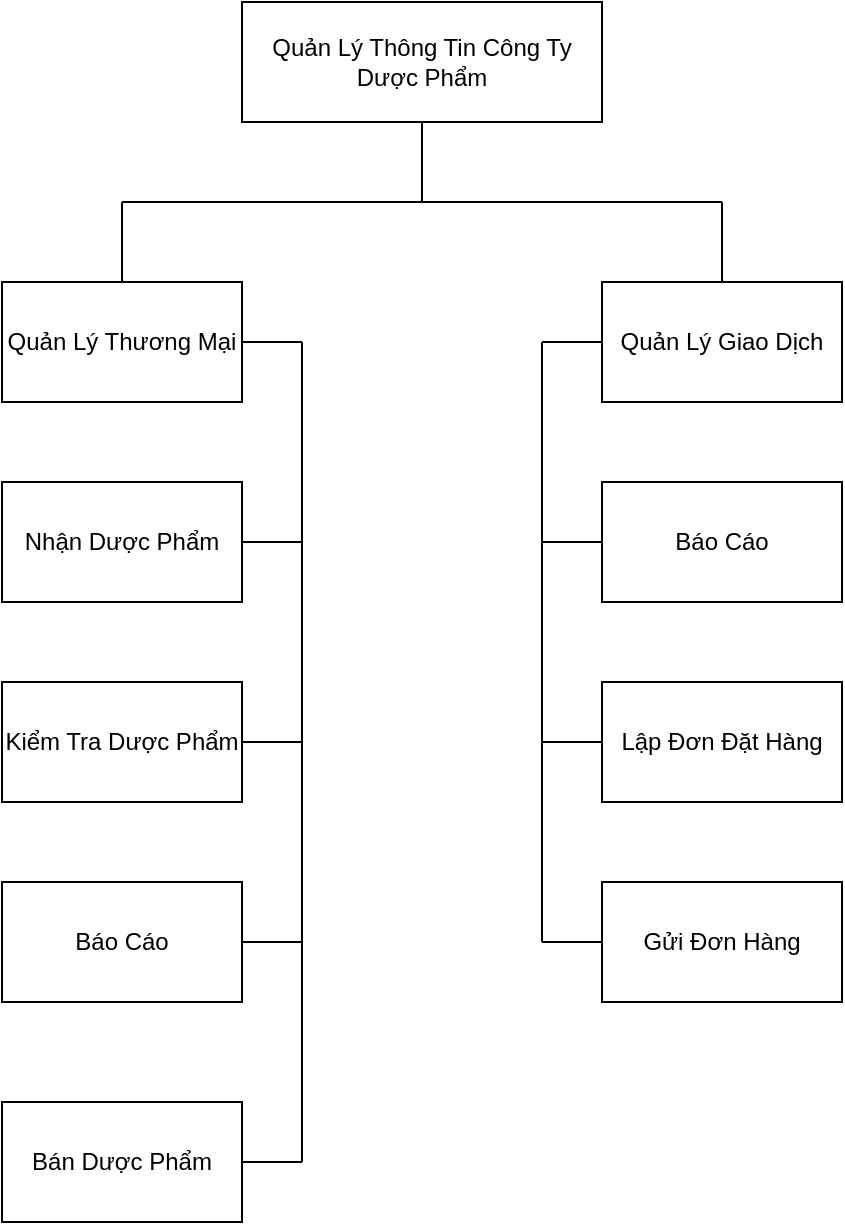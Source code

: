 <mxfile version="13.10.1" type="github" pages="3">
  <diagram id="l8hTbQi5y1dLMXdByetX" name="Page-1">
    <mxGraphModel dx="824" dy="476" grid="1" gridSize="10" guides="1" tooltips="1" connect="1" arrows="1" fold="1" page="1" pageScale="1" pageWidth="850" pageHeight="1100" math="0" shadow="0">
      <root>
        <mxCell id="0" />
        <mxCell id="1" parent="0" />
        <mxCell id="9IzNq-lWmVJATQ63K78T-1" value="Quản Lý Thông Tin Công Ty Dược Phẩm" style="rounded=0;whiteSpace=wrap;html=1;" parent="1" vertex="1">
          <mxGeometry x="350" y="80" width="180" height="60" as="geometry" />
        </mxCell>
        <mxCell id="07fyE7TNvtm8MFrX9mQB-1" value="Quản Lý Thương Mại" style="rounded=0;whiteSpace=wrap;html=1;" parent="1" vertex="1">
          <mxGeometry x="230" y="220" width="120" height="60" as="geometry" />
        </mxCell>
        <mxCell id="07fyE7TNvtm8MFrX9mQB-2" value="Quản Lý Giao Dịch" style="rounded=0;whiteSpace=wrap;html=1;" parent="1" vertex="1">
          <mxGeometry x="530" y="220" width="120" height="60" as="geometry" />
        </mxCell>
        <mxCell id="07fyE7TNvtm8MFrX9mQB-6" value="" style="endArrow=none;html=1;entryX=0.5;entryY=1;entryDx=0;entryDy=0;" parent="1" target="9IzNq-lWmVJATQ63K78T-1" edge="1">
          <mxGeometry width="50" height="50" relative="1" as="geometry">
            <mxPoint x="440" y="180" as="sourcePoint" />
            <mxPoint x="450" y="220" as="targetPoint" />
          </mxGeometry>
        </mxCell>
        <mxCell id="07fyE7TNvtm8MFrX9mQB-7" value="" style="endArrow=none;html=1;exitX=0.5;exitY=0;exitDx=0;exitDy=0;" parent="1" source="07fyE7TNvtm8MFrX9mQB-1" edge="1">
          <mxGeometry width="50" height="50" relative="1" as="geometry">
            <mxPoint x="400" y="270" as="sourcePoint" />
            <mxPoint x="290" y="180" as="targetPoint" />
          </mxGeometry>
        </mxCell>
        <mxCell id="07fyE7TNvtm8MFrX9mQB-8" value="" style="endArrow=none;html=1;entryX=0.5;entryY=0;entryDx=0;entryDy=0;" parent="1" target="07fyE7TNvtm8MFrX9mQB-2" edge="1">
          <mxGeometry width="50" height="50" relative="1" as="geometry">
            <mxPoint x="590" y="180" as="sourcePoint" />
            <mxPoint x="450" y="220" as="targetPoint" />
          </mxGeometry>
        </mxCell>
        <mxCell id="07fyE7TNvtm8MFrX9mQB-9" value="" style="endArrow=none;html=1;" parent="1" edge="1">
          <mxGeometry width="50" height="50" relative="1" as="geometry">
            <mxPoint x="290" y="180" as="sourcePoint" />
            <mxPoint x="590" y="180" as="targetPoint" />
          </mxGeometry>
        </mxCell>
        <mxCell id="07fyE7TNvtm8MFrX9mQB-10" value="Báo Cáo" style="rounded=0;whiteSpace=wrap;html=1;" parent="1" vertex="1">
          <mxGeometry x="530" y="320" width="120" height="60" as="geometry" />
        </mxCell>
        <mxCell id="07fyE7TNvtm8MFrX9mQB-11" value="Lập Đơn Đặt Hàng" style="rounded=0;whiteSpace=wrap;html=1;" parent="1" vertex="1">
          <mxGeometry x="530" y="420" width="120" height="60" as="geometry" />
        </mxCell>
        <mxCell id="07fyE7TNvtm8MFrX9mQB-12" value="Gửi Đơn Hàng" style="rounded=0;whiteSpace=wrap;html=1;" parent="1" vertex="1">
          <mxGeometry x="530" y="520" width="120" height="60" as="geometry" />
        </mxCell>
        <mxCell id="07fyE7TNvtm8MFrX9mQB-13" value="" style="endArrow=none;html=1;" parent="1" edge="1">
          <mxGeometry width="50" height="50" relative="1" as="geometry">
            <mxPoint x="500" y="550" as="sourcePoint" />
            <mxPoint x="500" y="250" as="targetPoint" />
          </mxGeometry>
        </mxCell>
        <mxCell id="07fyE7TNvtm8MFrX9mQB-14" value="" style="endArrow=none;html=1;entryX=0;entryY=0.5;entryDx=0;entryDy=0;" parent="1" target="07fyE7TNvtm8MFrX9mQB-2" edge="1">
          <mxGeometry width="50" height="50" relative="1" as="geometry">
            <mxPoint x="500" y="250" as="sourcePoint" />
            <mxPoint x="450" y="290" as="targetPoint" />
          </mxGeometry>
        </mxCell>
        <mxCell id="07fyE7TNvtm8MFrX9mQB-15" value="" style="endArrow=none;html=1;entryX=0;entryY=0.5;entryDx=0;entryDy=0;" parent="1" target="07fyE7TNvtm8MFrX9mQB-10" edge="1">
          <mxGeometry width="50" height="50" relative="1" as="geometry">
            <mxPoint x="500" y="350" as="sourcePoint" />
            <mxPoint x="450" y="290" as="targetPoint" />
          </mxGeometry>
        </mxCell>
        <mxCell id="07fyE7TNvtm8MFrX9mQB-16" value="" style="endArrow=none;html=1;exitX=0;exitY=0.5;exitDx=0;exitDy=0;" parent="1" source="07fyE7TNvtm8MFrX9mQB-12" edge="1">
          <mxGeometry width="50" height="50" relative="1" as="geometry">
            <mxPoint x="400" y="570" as="sourcePoint" />
            <mxPoint x="500" y="550" as="targetPoint" />
          </mxGeometry>
        </mxCell>
        <mxCell id="07fyE7TNvtm8MFrX9mQB-17" value="" style="endArrow=none;html=1;entryX=0;entryY=0.5;entryDx=0;entryDy=0;" parent="1" target="07fyE7TNvtm8MFrX9mQB-11" edge="1">
          <mxGeometry width="50" height="50" relative="1" as="geometry">
            <mxPoint x="500" y="450" as="sourcePoint" />
            <mxPoint x="450" y="520" as="targetPoint" />
          </mxGeometry>
        </mxCell>
        <mxCell id="07fyE7TNvtm8MFrX9mQB-18" value="Nhận Dược Phẩm" style="rounded=0;whiteSpace=wrap;html=1;" parent="1" vertex="1">
          <mxGeometry x="230" y="320" width="120" height="60" as="geometry" />
        </mxCell>
        <mxCell id="07fyE7TNvtm8MFrX9mQB-19" value="Kiểm Tra Dược Phẩm" style="rounded=0;whiteSpace=wrap;html=1;" parent="1" vertex="1">
          <mxGeometry x="230" y="420" width="120" height="60" as="geometry" />
        </mxCell>
        <mxCell id="07fyE7TNvtm8MFrX9mQB-20" value="Bán Dược Phẩm" style="rounded=0;whiteSpace=wrap;html=1;" parent="1" vertex="1">
          <mxGeometry x="230" y="630" width="120" height="60" as="geometry" />
        </mxCell>
        <mxCell id="07fyE7TNvtm8MFrX9mQB-21" value="Báo Cáo" style="rounded=0;whiteSpace=wrap;html=1;" parent="1" vertex="1">
          <mxGeometry x="230" y="520" width="120" height="60" as="geometry" />
        </mxCell>
        <mxCell id="07fyE7TNvtm8MFrX9mQB-22" value="" style="endArrow=none;html=1;" parent="1" edge="1">
          <mxGeometry width="50" height="50" relative="1" as="geometry">
            <mxPoint x="380" y="660" as="sourcePoint" />
            <mxPoint x="380" y="250" as="targetPoint" />
            <Array as="points">
              <mxPoint x="380" y="660" />
            </Array>
          </mxGeometry>
        </mxCell>
        <mxCell id="07fyE7TNvtm8MFrX9mQB-23" value="" style="endArrow=none;html=1;exitX=1;exitY=0.5;exitDx=0;exitDy=0;" parent="1" source="07fyE7TNvtm8MFrX9mQB-20" edge="1">
          <mxGeometry width="50" height="50" relative="1" as="geometry">
            <mxPoint x="400" y="570" as="sourcePoint" />
            <mxPoint x="380" y="660" as="targetPoint" />
          </mxGeometry>
        </mxCell>
        <mxCell id="07fyE7TNvtm8MFrX9mQB-24" value="" style="endArrow=none;html=1;" parent="1" edge="1">
          <mxGeometry width="50" height="50" relative="1" as="geometry">
            <mxPoint x="380" y="250" as="sourcePoint" />
            <mxPoint x="350" y="250" as="targetPoint" />
          </mxGeometry>
        </mxCell>
        <mxCell id="07fyE7TNvtm8MFrX9mQB-25" value="" style="endArrow=none;html=1;entryX=1;entryY=0.5;entryDx=0;entryDy=0;" parent="1" target="07fyE7TNvtm8MFrX9mQB-18" edge="1">
          <mxGeometry width="50" height="50" relative="1" as="geometry">
            <mxPoint x="380" y="350" as="sourcePoint" />
            <mxPoint x="450" y="450" as="targetPoint" />
          </mxGeometry>
        </mxCell>
        <mxCell id="07fyE7TNvtm8MFrX9mQB-26" value="" style="endArrow=none;html=1;entryX=1;entryY=0.5;entryDx=0;entryDy=0;" parent="1" target="07fyE7TNvtm8MFrX9mQB-19" edge="1">
          <mxGeometry width="50" height="50" relative="1" as="geometry">
            <mxPoint x="380" y="450" as="sourcePoint" />
            <mxPoint x="450" y="450" as="targetPoint" />
          </mxGeometry>
        </mxCell>
        <mxCell id="07fyE7TNvtm8MFrX9mQB-27" value="" style="endArrow=none;html=1;exitX=1;exitY=0.5;exitDx=0;exitDy=0;" parent="1" source="07fyE7TNvtm8MFrX9mQB-21" edge="1">
          <mxGeometry width="50" height="50" relative="1" as="geometry">
            <mxPoint x="400" y="500" as="sourcePoint" />
            <mxPoint x="380" y="550" as="targetPoint" />
          </mxGeometry>
        </mxCell>
      </root>
    </mxGraphModel>
  </diagram>
  <diagram id="4x4VSjGgikYJB-QvgMb3" name="Page-2">
    <mxGraphModel dx="824" dy="476" grid="1" gridSize="10" guides="1" tooltips="1" connect="1" arrows="1" fold="1" page="1" pageScale="1" pageWidth="850" pageHeight="1100" math="0" shadow="0">
      <root>
        <mxCell id="RufOuNzA75H0ENDC6ss8-0" />
        <mxCell id="RufOuNzA75H0ENDC6ss8-1" parent="RufOuNzA75H0ENDC6ss8-0" />
        <mxCell id="R49NjnRzWy-wWtdN5WhL-0" value="Quản Lý Thông Tin Công Ty Dược Phẩm" style="rounded=0;whiteSpace=wrap;html=1;" vertex="1" parent="RufOuNzA75H0ENDC6ss8-1">
          <mxGeometry x="350" y="80" width="180" height="60" as="geometry" />
        </mxCell>
        <mxCell id="R49NjnRzWy-wWtdN5WhL-1" value="" style="rounded=0;whiteSpace=wrap;html=1;" vertex="1" parent="RufOuNzA75H0ENDC6ss8-1">
          <mxGeometry x="120" y="200" width="120" height="60" as="geometry" />
        </mxCell>
      </root>
    </mxGraphModel>
  </diagram>
  <diagram id="YPatWlTF1IaweOaNUrgR" name="Page-3">
    <mxGraphModel dx="824" dy="-624" grid="1" gridSize="10" guides="1" tooltips="1" connect="1" arrows="1" fold="1" page="1" pageScale="1" pageWidth="850" pageHeight="1100" math="0" shadow="0">
      <root>
        <mxCell id="n4BHxfD59RvqGYTHKMca-0" />
        <mxCell id="n4BHxfD59RvqGYTHKMca-1" parent="n4BHxfD59RvqGYTHKMca-0" />
        <mxCell id="rha-8edIW6_TjiuXmQNg-6" style="edgeStyle=orthogonalEdgeStyle;rounded=0;orthogonalLoop=1;jettySize=auto;html=1;exitX=0;exitY=1;exitDx=0;exitDy=0;entryX=1;entryY=0;entryDx=0;entryDy=0;" edge="1" parent="n4BHxfD59RvqGYTHKMca-1" source="n4BHxfD59RvqGYTHKMca-2" target="rha-8edIW6_TjiuXmQNg-4">
          <mxGeometry relative="1" as="geometry" />
        </mxCell>
        <mxCell id="rha-8edIW6_TjiuXmQNg-11" style="edgeStyle=orthogonalEdgeStyle;rounded=0;orthogonalLoop=1;jettySize=auto;html=1;exitX=1;exitY=0.5;exitDx=0;exitDy=0;entryX=0;entryY=1;entryDx=0;entryDy=0;" edge="1" parent="n4BHxfD59RvqGYTHKMca-1" source="n4BHxfD59RvqGYTHKMca-2" target="rha-8edIW6_TjiuXmQNg-10">
          <mxGeometry relative="1" as="geometry" />
        </mxCell>
        <mxCell id="rha-8edIW6_TjiuXmQNg-32" style="edgeStyle=orthogonalEdgeStyle;rounded=0;orthogonalLoop=1;jettySize=auto;html=1;exitX=1;exitY=1;exitDx=0;exitDy=0;entryX=0;entryY=0;entryDx=0;entryDy=0;" edge="1" parent="n4BHxfD59RvqGYTHKMca-1" source="n4BHxfD59RvqGYTHKMca-2" target="rha-8edIW6_TjiuXmQNg-31">
          <mxGeometry relative="1" as="geometry" />
        </mxCell>
        <mxCell id="n4BHxfD59RvqGYTHKMca-2" value="Hệ thống quản lý thông tin công ty dược phẩm" style="ellipse;whiteSpace=wrap;html=1;aspect=fixed;" vertex="1" parent="n4BHxfD59RvqGYTHKMca-1">
          <mxGeometry x="330" y="1555" width="190" height="190" as="geometry" />
        </mxCell>
        <mxCell id="rha-8edIW6_TjiuXmQNg-0" value="Công ty dược phẩm nước ngoài" style="rounded=0;whiteSpace=wrap;html=1;" vertex="1" parent="n4BHxfD59RvqGYTHKMca-1">
          <mxGeometry x="40" y="1400" width="120" height="60" as="geometry" />
        </mxCell>
        <mxCell id="rha-8edIW6_TjiuXmQNg-2" value="Danh sách dược phẩm" style="text;html=1;strokeColor=none;fillColor=none;align=center;verticalAlign=middle;whiteSpace=wrap;rounded=0;" vertex="1" parent="n4BHxfD59RvqGYTHKMca-1">
          <mxGeometry x="180" y="1630" width="130" height="20" as="geometry" />
        </mxCell>
        <mxCell id="rha-8edIW6_TjiuXmQNg-3" value="" style="endArrow=classic;html=1;exitX=1;exitY=1;exitDx=0;exitDy=0;entryX=0;entryY=0.5;entryDx=0;entryDy=0;" edge="1" parent="n4BHxfD59RvqGYTHKMca-1" source="rha-8edIW6_TjiuXmQNg-0" target="n4BHxfD59RvqGYTHKMca-2">
          <mxGeometry width="50" height="50" relative="1" as="geometry">
            <mxPoint x="400" y="1540" as="sourcePoint" />
            <mxPoint x="450" y="1490" as="targetPoint" />
            <Array as="points">
              <mxPoint x="160" y="1630" />
              <mxPoint x="160" y="1650" />
            </Array>
          </mxGeometry>
        </mxCell>
        <mxCell id="rha-8edIW6_TjiuXmQNg-16" style="edgeStyle=orthogonalEdgeStyle;rounded=0;orthogonalLoop=1;jettySize=auto;html=1;exitX=1;exitY=0.25;exitDx=0;exitDy=0;entryX=0.258;entryY=0.953;entryDx=0;entryDy=0;entryPerimeter=0;" edge="1" parent="n4BHxfD59RvqGYTHKMca-1" source="rha-8edIW6_TjiuXmQNg-4" target="n4BHxfD59RvqGYTHKMca-2">
          <mxGeometry relative="1" as="geometry" />
        </mxCell>
        <mxCell id="rha-8edIW6_TjiuXmQNg-4" value="Phòng giao dịch" style="rounded=0;whiteSpace=wrap;html=1;" vertex="1" parent="n4BHxfD59RvqGYTHKMca-1">
          <mxGeometry x="40" y="1900" width="120" height="60" as="geometry" />
        </mxCell>
        <mxCell id="rha-8edIW6_TjiuXmQNg-7" value="Thông tin danh sách dược phẩm" style="text;html=1;strokeColor=none;fillColor=none;align=center;verticalAlign=middle;whiteSpace=wrap;rounded=0;" vertex="1" parent="n4BHxfD59RvqGYTHKMca-1">
          <mxGeometry x="170" y="1700" width="180" height="20" as="geometry" />
        </mxCell>
        <mxCell id="rha-8edIW6_TjiuXmQNg-9" value="Yêu cầu xét duyệt" style="text;html=1;strokeColor=none;fillColor=none;align=center;verticalAlign=middle;whiteSpace=wrap;rounded=0;" vertex="1" parent="n4BHxfD59RvqGYTHKMca-1">
          <mxGeometry x="230" y="1900" width="110" height="20" as="geometry" />
        </mxCell>
        <mxCell id="rha-8edIW6_TjiuXmQNg-13" style="edgeStyle=orthogonalEdgeStyle;rounded=0;orthogonalLoop=1;jettySize=auto;html=1;exitX=0;exitY=0.75;exitDx=0;exitDy=0;entryX=0.963;entryY=0.338;entryDx=0;entryDy=0;entryPerimeter=0;" edge="1" parent="n4BHxfD59RvqGYTHKMca-1" source="rha-8edIW6_TjiuXmQNg-10" target="n4BHxfD59RvqGYTHKMca-2">
          <mxGeometry relative="1" as="geometry" />
        </mxCell>
        <mxCell id="rha-8edIW6_TjiuXmQNg-10" value="Ban giám đốc" style="rounded=0;whiteSpace=wrap;html=1;" vertex="1" parent="n4BHxfD59RvqGYTHKMca-1">
          <mxGeometry x="680" y="1400" width="120" height="60" as="geometry" />
        </mxCell>
        <mxCell id="rha-8edIW6_TjiuXmQNg-12" value="Yêu cầu xét duyệt" style="text;html=1;strokeColor=none;fillColor=none;align=center;verticalAlign=middle;whiteSpace=wrap;rounded=0;" vertex="1" parent="n4BHxfD59RvqGYTHKMca-1">
          <mxGeometry x="550" y="1630" width="120" height="20" as="geometry" />
        </mxCell>
        <mxCell id="rha-8edIW6_TjiuXmQNg-14" value="Xác nhận nhập mua" style="text;html=1;strokeColor=none;fillColor=none;align=center;verticalAlign=middle;whiteSpace=wrap;rounded=0;" vertex="1" parent="n4BHxfD59RvqGYTHKMca-1">
          <mxGeometry x="530" y="1430" width="120" height="20" as="geometry" />
        </mxCell>
        <mxCell id="rha-8edIW6_TjiuXmQNg-18" value="" style="endArrow=classic;html=1;exitX=0.047;exitY=0.747;exitDx=0;exitDy=0;exitPerimeter=0;entryX=0.817;entryY=-0.033;entryDx=0;entryDy=0;entryPerimeter=0;" edge="1" parent="n4BHxfD59RvqGYTHKMca-1" source="n4BHxfD59RvqGYTHKMca-2" target="rha-8edIW6_TjiuXmQNg-4">
          <mxGeometry width="50" height="50" relative="1" as="geometry">
            <mxPoint x="400" y="1870" as="sourcePoint" />
            <mxPoint x="120" y="1697" as="targetPoint" />
            <Array as="points">
              <mxPoint x="138" y="1700" />
            </Array>
          </mxGeometry>
        </mxCell>
        <mxCell id="rha-8edIW6_TjiuXmQNg-19" value="Xác nhận đặt mua" style="text;html=1;strokeColor=none;fillColor=none;align=center;verticalAlign=middle;whiteSpace=wrap;rounded=0;" vertex="1" parent="n4BHxfD59RvqGYTHKMca-1">
          <mxGeometry x="190" y="1680" width="110" height="20" as="geometry" />
        </mxCell>
        <mxCell id="rha-8edIW6_TjiuXmQNg-20" value="" style="endArrow=classic;html=1;exitX=1;exitY=0.75;exitDx=0;exitDy=0;entryX=0.395;entryY=1.005;entryDx=0;entryDy=0;entryPerimeter=0;" edge="1" parent="n4BHxfD59RvqGYTHKMca-1" source="rha-8edIW6_TjiuXmQNg-4" target="n4BHxfD59RvqGYTHKMca-2">
          <mxGeometry width="50" height="50" relative="1" as="geometry">
            <mxPoint x="400" y="1850" as="sourcePoint" />
            <mxPoint x="450" y="1800" as="targetPoint" />
            <Array as="points">
              <mxPoint x="405" y="1945" />
              <mxPoint x="405" y="1930" />
            </Array>
          </mxGeometry>
        </mxCell>
        <mxCell id="rha-8edIW6_TjiuXmQNg-21" value="Đơn đặt hàng" style="text;html=1;strokeColor=none;fillColor=none;align=center;verticalAlign=middle;whiteSpace=wrap;rounded=0;" vertex="1" parent="n4BHxfD59RvqGYTHKMca-1">
          <mxGeometry x="250" y="1930" width="90" height="20" as="geometry" />
        </mxCell>
        <mxCell id="rha-8edIW6_TjiuXmQNg-28" value="" style="endArrow=classic;html=1;exitX=0.005;exitY=0.342;exitDx=0;exitDy=0;exitPerimeter=0;entryX=1.017;entryY=0.633;entryDx=0;entryDy=0;entryPerimeter=0;" edge="1" parent="n4BHxfD59RvqGYTHKMca-1" source="n4BHxfD59RvqGYTHKMca-2" target="rha-8edIW6_TjiuXmQNg-0">
          <mxGeometry width="50" height="50" relative="1" as="geometry">
            <mxPoint x="400" y="1630" as="sourcePoint" />
            <mxPoint x="450" y="1580" as="targetPoint" />
            <Array as="points">
              <mxPoint x="331" y="1438" />
            </Array>
          </mxGeometry>
        </mxCell>
        <mxCell id="rha-8edIW6_TjiuXmQNg-29" value="Đơn đặt hàng" style="text;html=1;strokeColor=none;fillColor=none;align=center;verticalAlign=middle;whiteSpace=wrap;rounded=0;" vertex="1" parent="n4BHxfD59RvqGYTHKMca-1">
          <mxGeometry x="215" y="1420" width="90" height="20" as="geometry" />
        </mxCell>
        <mxCell id="rha-8edIW6_TjiuXmQNg-31" value="Phòng thương mại" style="rounded=0;whiteSpace=wrap;html=1;" vertex="1" parent="n4BHxfD59RvqGYTHKMca-1">
          <mxGeometry x="680" y="1900" width="120" height="60" as="geometry" />
        </mxCell>
        <mxCell id="rha-8edIW6_TjiuXmQNg-33" value="Thông tin đặt hàng" style="text;html=1;strokeColor=none;fillColor=none;align=center;verticalAlign=middle;whiteSpace=wrap;rounded=0;" vertex="1" parent="n4BHxfD59RvqGYTHKMca-1">
          <mxGeometry x="530" y="1700" width="120" height="20" as="geometry" />
        </mxCell>
        <mxCell id="rha-8edIW6_TjiuXmQNg-34" value="" style="endArrow=classic;html=1;exitX=0;exitY=0.25;exitDx=0;exitDy=0;entryX=0.795;entryY=0.921;entryDx=0;entryDy=0;entryPerimeter=0;" edge="1" parent="n4BHxfD59RvqGYTHKMca-1" source="rha-8edIW6_TjiuXmQNg-31" target="n4BHxfD59RvqGYTHKMca-2">
          <mxGeometry width="50" height="50" relative="1" as="geometry">
            <mxPoint x="450" y="1830" as="sourcePoint" />
            <mxPoint x="500" y="1780" as="targetPoint" />
            <Array as="points">
              <mxPoint x="481" y="1915" />
            </Array>
          </mxGeometry>
        </mxCell>
        <mxCell id="rha-8edIW6_TjiuXmQNg-35" value="Kết quả kiểm tra đơn hàng" style="text;html=1;strokeColor=none;fillColor=none;align=center;verticalAlign=middle;whiteSpace=wrap;rounded=0;" vertex="1" parent="n4BHxfD59RvqGYTHKMca-1">
          <mxGeometry x="500" y="1900" width="145" height="20" as="geometry" />
        </mxCell>
        <mxCell id="rha-8edIW6_TjiuXmQNg-37" value="" style="endArrow=classic;html=1;exitX=0.095;exitY=0.221;exitDx=0;exitDy=0;exitPerimeter=0;entryX=1.025;entryY=0.383;entryDx=0;entryDy=0;entryPerimeter=0;" edge="1" parent="n4BHxfD59RvqGYTHKMca-1" source="n4BHxfD59RvqGYTHKMca-2" target="rha-8edIW6_TjiuXmQNg-0">
          <mxGeometry width="50" height="50" relative="1" as="geometry">
            <mxPoint x="450" y="1580" as="sourcePoint" />
            <mxPoint x="500" y="1530" as="targetPoint" />
            <Array as="points">
              <mxPoint x="348" y="1423" />
            </Array>
          </mxGeometry>
        </mxCell>
        <mxCell id="rha-8edIW6_TjiuXmQNg-38" value="Thông tin các sản phẩm bị trả" style="text;html=1;strokeColor=none;fillColor=none;align=center;verticalAlign=middle;whiteSpace=wrap;rounded=0;" vertex="1" parent="n4BHxfD59RvqGYTHKMca-1">
          <mxGeometry x="180" y="1400" width="170" height="20" as="geometry" />
        </mxCell>
        <mxCell id="rha-8edIW6_TjiuXmQNg-39" value="Khách hàng" style="rounded=0;whiteSpace=wrap;html=1;" vertex="1" parent="n4BHxfD59RvqGYTHKMca-1">
          <mxGeometry x="420" y="1290" width="120" height="60" as="geometry" />
        </mxCell>
        <mxCell id="rha-8edIW6_TjiuXmQNg-40" value="" style="endArrow=classic;html=1;exitX=0;exitY=1;exitDx=0;exitDy=0;entryX=0.5;entryY=0;entryDx=0;entryDy=0;" edge="1" parent="n4BHxfD59RvqGYTHKMca-1" source="rha-8edIW6_TjiuXmQNg-39" target="n4BHxfD59RvqGYTHKMca-2">
          <mxGeometry width="50" height="50" relative="1" as="geometry">
            <mxPoint x="450" y="1520" as="sourcePoint" />
            <mxPoint x="500" y="1470" as="targetPoint" />
          </mxGeometry>
        </mxCell>
        <mxCell id="rha-8edIW6_TjiuXmQNg-41" value="Yêu cầu mua sản phẩm" style="text;html=1;strokeColor=none;fillColor=none;align=center;verticalAlign=middle;whiteSpace=wrap;rounded=0;" vertex="1" parent="n4BHxfD59RvqGYTHKMca-1">
          <mxGeometry x="390" y="1420" width="40" height="20" as="geometry" />
        </mxCell>
        <mxCell id="rha-8edIW6_TjiuXmQNg-42" value="" style="endArrow=classic;html=1;exitX=0.25;exitY=1;exitDx=0;exitDy=0;entryX=0.611;entryY=0;entryDx=0;entryDy=0;entryPerimeter=0;" edge="1" parent="n4BHxfD59RvqGYTHKMca-1" source="rha-8edIW6_TjiuXmQNg-39" target="n4BHxfD59RvqGYTHKMca-2">
          <mxGeometry width="50" height="50" relative="1" as="geometry">
            <mxPoint x="450" y="1490" as="sourcePoint" />
            <mxPoint x="500" y="1440" as="targetPoint" />
          </mxGeometry>
        </mxCell>
        <mxCell id="rha-8edIW6_TjiuXmQNg-43" value="Xác nhận thanh toán" style="text;html=1;strokeColor=none;fillColor=none;align=center;verticalAlign=middle;whiteSpace=wrap;rounded=0;" vertex="1" parent="n4BHxfD59RvqGYTHKMca-1">
          <mxGeometry x="450" y="1380" width="40" height="20" as="geometry" />
        </mxCell>
        <mxCell id="rha-8edIW6_TjiuXmQNg-44" value="" style="endArrow=classic;html=1;exitX=0.7;exitY=0.021;exitDx=0;exitDy=0;exitPerimeter=0;entryX=0.75;entryY=1;entryDx=0;entryDy=0;" edge="1" parent="n4BHxfD59RvqGYTHKMca-1" source="n4BHxfD59RvqGYTHKMca-2" target="rha-8edIW6_TjiuXmQNg-39">
          <mxGeometry width="50" height="50" relative="1" as="geometry">
            <mxPoint x="450" y="1470" as="sourcePoint" />
            <mxPoint x="500" y="1420" as="targetPoint" />
          </mxGeometry>
        </mxCell>
        <mxCell id="rha-8edIW6_TjiuXmQNg-45" value="Yêu cầu thanh toán" style="text;html=1;strokeColor=none;fillColor=none;align=center;verticalAlign=middle;whiteSpace=wrap;rounded=0;" vertex="1" parent="n4BHxfD59RvqGYTHKMca-1">
          <mxGeometry x="490" y="1380" width="40" height="20" as="geometry" />
        </mxCell>
        <mxCell id="rha-8edIW6_TjiuXmQNg-46" value="" style="endArrow=classic;html=1;exitX=0.789;exitY=0.1;exitDx=0;exitDy=0;exitPerimeter=0;entryX=1;entryY=0.25;entryDx=0;entryDy=0;" edge="1" parent="n4BHxfD59RvqGYTHKMca-1" source="n4BHxfD59RvqGYTHKMca-2" target="rha-8edIW6_TjiuXmQNg-39">
          <mxGeometry width="50" height="50" relative="1" as="geometry">
            <mxPoint x="450" y="1450" as="sourcePoint" />
            <mxPoint x="500" y="1400" as="targetPoint" />
            <Array as="points">
              <mxPoint x="660" y="1310" />
            </Array>
          </mxGeometry>
        </mxCell>
        <mxCell id="rha-8edIW6_TjiuXmQNg-47" value="Hóa đơn" style="text;html=1;strokeColor=none;fillColor=none;align=center;verticalAlign=middle;whiteSpace=wrap;rounded=0;" vertex="1" parent="n4BHxfD59RvqGYTHKMca-1">
          <mxGeometry x="575" y="1290" width="70" height="20" as="geometry" />
        </mxCell>
        <mxCell id="rha-8edIW6_TjiuXmQNg-49" value="" style="endArrow=classic;html=1;exitX=1;exitY=0;exitDx=0;exitDy=0;entryX=1;entryY=0;entryDx=0;entryDy=0;" edge="1" parent="n4BHxfD59RvqGYTHKMca-1" source="n4BHxfD59RvqGYTHKMca-2" target="rha-8edIW6_TjiuXmQNg-39">
          <mxGeometry width="50" height="50" relative="1" as="geometry">
            <mxPoint x="450" y="1440" as="sourcePoint" />
            <mxPoint x="500" y="1390" as="targetPoint" />
            <Array as="points">
              <mxPoint x="760" y="1280" />
            </Array>
          </mxGeometry>
        </mxCell>
        <mxCell id="rha-8edIW6_TjiuXmQNg-50" value="Giấy báo nợ" style="text;html=1;strokeColor=none;fillColor=none;align=center;verticalAlign=middle;whiteSpace=wrap;rounded=0;" vertex="1" parent="n4BHxfD59RvqGYTHKMca-1">
          <mxGeometry x="605" y="1260" width="95" height="20" as="geometry" />
        </mxCell>
        <mxCell id="rha-8edIW6_TjiuXmQNg-51" value="" style="endArrow=classic;html=1;exitX=1;exitY=0.605;exitDx=0;exitDy=0;exitPerimeter=0;entryX=0.25;entryY=1;entryDx=0;entryDy=0;" edge="1" parent="n4BHxfD59RvqGYTHKMca-1" source="n4BHxfD59RvqGYTHKMca-2" target="rha-8edIW6_TjiuXmQNg-10">
          <mxGeometry width="50" height="50" relative="1" as="geometry">
            <mxPoint x="450" y="1620" as="sourcePoint" />
            <mxPoint x="500" y="1570" as="targetPoint" />
            <Array as="points">
              <mxPoint x="710" y="1670" />
            </Array>
          </mxGeometry>
        </mxCell>
        <mxCell id="rha-8edIW6_TjiuXmQNg-52" value="Báo cáo thống kê" style="text;html=1;strokeColor=none;fillColor=none;align=center;verticalAlign=middle;whiteSpace=wrap;rounded=0;" vertex="1" parent="n4BHxfD59RvqGYTHKMca-1">
          <mxGeometry x="590" y="1650" width="100" height="20" as="geometry" />
        </mxCell>
        <mxCell id="rha-8edIW6_TjiuXmQNg-53" value="" style="endArrow=classic;html=1;exitX=0.974;exitY=0.679;exitDx=0;exitDy=0;exitPerimeter=0;entryX=0.5;entryY=1;entryDx=0;entryDy=0;" edge="1" parent="n4BHxfD59RvqGYTHKMca-1" source="n4BHxfD59RvqGYTHKMca-2" target="rha-8edIW6_TjiuXmQNg-10">
          <mxGeometry width="50" height="50" relative="1" as="geometry">
            <mxPoint x="450" y="1610" as="sourcePoint" />
            <mxPoint x="500" y="1560" as="targetPoint" />
            <Array as="points">
              <mxPoint x="740" y="1684" />
            </Array>
          </mxGeometry>
        </mxCell>
        <mxCell id="rha-8edIW6_TjiuXmQNg-54" value="Biên bản tịch thu" style="text;html=1;strokeColor=none;fillColor=none;align=center;verticalAlign=middle;whiteSpace=wrap;rounded=0;" vertex="1" parent="n4BHxfD59RvqGYTHKMca-1">
          <mxGeometry x="630" y="1670" width="130" height="20" as="geometry" />
        </mxCell>
        <mxCell id="rha-8edIW6_TjiuXmQNg-55" value="Đoàn kiểm tra" style="rounded=0;whiteSpace=wrap;html=1;" vertex="1" parent="n4BHxfD59RvqGYTHKMca-1">
          <mxGeometry x="390" y="2100" width="120" height="60" as="geometry" />
        </mxCell>
        <mxCell id="rha-8edIW6_TjiuXmQNg-56" value="" style="endArrow=classic;html=1;exitX=0.333;exitY=0;exitDx=0;exitDy=0;exitPerimeter=0;entryX=0.5;entryY=1;entryDx=0;entryDy=0;" edge="1" parent="n4BHxfD59RvqGYTHKMca-1" source="rha-8edIW6_TjiuXmQNg-55" target="n4BHxfD59RvqGYTHKMca-2">
          <mxGeometry width="50" height="50" relative="1" as="geometry">
            <mxPoint x="450" y="2040" as="sourcePoint" />
            <mxPoint x="500" y="1990" as="targetPoint" />
          </mxGeometry>
        </mxCell>
        <mxCell id="rha-8edIW6_TjiuXmQNg-57" value="" style="endArrow=classic;html=1;exitX=0.5;exitY=0;exitDx=0;exitDy=0;entryX=0.605;entryY=0.984;entryDx=0;entryDy=0;entryPerimeter=0;" edge="1" parent="n4BHxfD59RvqGYTHKMca-1" source="rha-8edIW6_TjiuXmQNg-55" target="n4BHxfD59RvqGYTHKMca-2">
          <mxGeometry width="50" height="50" relative="1" as="geometry">
            <mxPoint x="450" y="1940" as="sourcePoint" />
            <mxPoint x="500" y="1890" as="targetPoint" />
          </mxGeometry>
        </mxCell>
        <mxCell id="rha-8edIW6_TjiuXmQNg-58" value="Danh sách dược phẩm bị cấm" style="text;html=1;strokeColor=none;fillColor=none;align=center;verticalAlign=middle;whiteSpace=wrap;rounded=0;" vertex="1" parent="n4BHxfD59RvqGYTHKMca-1">
          <mxGeometry x="450" y="2010" width="40" height="20" as="geometry" />
        </mxCell>
        <mxCell id="rha-8edIW6_TjiuXmQNg-60" value="Biên bản tịch thu" style="text;html=1;strokeColor=none;fillColor=none;align=center;verticalAlign=middle;whiteSpace=wrap;rounded=0;" vertex="1" parent="n4BHxfD59RvqGYTHKMca-1">
          <mxGeometry x="400" y="2030" width="40" height="20" as="geometry" />
        </mxCell>
        <mxCell id="rha-8edIW6_TjiuXmQNg-61" value="" style="endArrow=classic;html=1;exitX=0;exitY=0.5;exitDx=0;exitDy=0;entryX=0.684;entryY=0.974;entryDx=0;entryDy=0;entryPerimeter=0;" edge="1" parent="n4BHxfD59RvqGYTHKMca-1" source="rha-8edIW6_TjiuXmQNg-31" target="n4BHxfD59RvqGYTHKMca-2">
          <mxGeometry width="50" height="50" relative="1" as="geometry">
            <mxPoint x="450" y="1900" as="sourcePoint" />
            <mxPoint x="500" y="1850" as="targetPoint" />
            <Array as="points">
              <mxPoint x="470" y="1950" />
            </Array>
          </mxGeometry>
        </mxCell>
        <mxCell id="rha-8edIW6_TjiuXmQNg-62" value="Thống kê" style="text;html=1;strokeColor=none;fillColor=none;align=center;verticalAlign=middle;whiteSpace=wrap;rounded=0;" vertex="1" parent="n4BHxfD59RvqGYTHKMca-1">
          <mxGeometry x="540" y="1940" width="70" height="20" as="geometry" />
        </mxCell>
        <mxCell id="rha-8edIW6_TjiuXmQNg-63" value="" style="endArrow=classic;html=1;exitX=0;exitY=1;exitDx=0;exitDy=0;entryX=0.632;entryY=0.984;entryDx=0;entryDy=0;entryPerimeter=0;" edge="1" parent="n4BHxfD59RvqGYTHKMca-1" source="rha-8edIW6_TjiuXmQNg-31" target="n4BHxfD59RvqGYTHKMca-2">
          <mxGeometry width="50" height="50" relative="1" as="geometry">
            <mxPoint x="450" y="1890" as="sourcePoint" />
            <mxPoint x="500" y="1840" as="targetPoint" />
            <Array as="points">
              <mxPoint x="460" y="1960" />
            </Array>
          </mxGeometry>
        </mxCell>
        <mxCell id="rha-8edIW6_TjiuXmQNg-64" value="Thông tin công nợ" style="text;html=1;strokeColor=none;fillColor=none;align=center;verticalAlign=middle;whiteSpace=wrap;rounded=0;" vertex="1" parent="n4BHxfD59RvqGYTHKMca-1">
          <mxGeometry x="520" y="1960" width="100" height="20" as="geometry" />
        </mxCell>
        <mxCell id="rha-8edIW6_TjiuXmQNg-65" value="" style="endArrow=classic;html=1;exitX=0.25;exitY=0;exitDx=0;exitDy=0;entryX=0.953;entryY=0.774;entryDx=0;entryDy=0;entryPerimeter=0;" edge="1" parent="n4BHxfD59RvqGYTHKMca-1" source="rha-8edIW6_TjiuXmQNg-31" target="n4BHxfD59RvqGYTHKMca-2">
          <mxGeometry width="50" height="50" relative="1" as="geometry">
            <mxPoint x="450" y="1930" as="sourcePoint" />
            <mxPoint x="500" y="1880" as="targetPoint" />
            <Array as="points">
              <mxPoint x="710" y="1702" />
            </Array>
          </mxGeometry>
        </mxCell>
        <mxCell id="rha-8edIW6_TjiuXmQNg-66" value="Kiểm tra sản phẩm" style="text;html=1;strokeColor=none;fillColor=none;align=center;verticalAlign=middle;whiteSpace=wrap;rounded=0;" vertex="1" parent="n4BHxfD59RvqGYTHKMca-1">
          <mxGeometry x="560" y="1680" width="120" height="20" as="geometry" />
        </mxCell>
        <mxCell id="rha-8edIW6_TjiuXmQNg-67" value="" style="endArrow=classic;html=1;exitX=0.417;exitY=0;exitDx=0;exitDy=0;exitPerimeter=0;entryX=0.963;entryY=0.726;entryDx=0;entryDy=0;entryPerimeter=0;" edge="1" parent="n4BHxfD59RvqGYTHKMca-1" source="rha-8edIW6_TjiuXmQNg-31" target="n4BHxfD59RvqGYTHKMca-2">
          <mxGeometry width="50" height="50" relative="1" as="geometry">
            <mxPoint x="450" y="1920" as="sourcePoint" />
            <mxPoint x="500" y="1870" as="targetPoint" />
            <Array as="points">
              <mxPoint x="740" y="1693" />
            </Array>
          </mxGeometry>
        </mxCell>
        <mxCell id="rha-8edIW6_TjiuXmQNg-68" value="kết quả kiểm tra sản phẩm" style="text;html=1;strokeColor=none;fillColor=none;align=center;verticalAlign=middle;whiteSpace=wrap;rounded=0;" vertex="1" parent="n4BHxfD59RvqGYTHKMca-1">
          <mxGeometry x="730" y="1780" width="40" height="20" as="geometry" />
        </mxCell>
        <mxCell id="rha-8edIW6_TjiuXmQNg-69" value="" style="endArrow=classic;html=1;exitX=0.837;exitY=0.895;exitDx=0;exitDy=0;exitPerimeter=0;entryX=0;entryY=0;entryDx=0;entryDy=0;" edge="1" parent="n4BHxfD59RvqGYTHKMca-1" source="n4BHxfD59RvqGYTHKMca-2" target="rha-8edIW6_TjiuXmQNg-31">
          <mxGeometry width="50" height="50" relative="1" as="geometry">
            <mxPoint x="450" y="1860" as="sourcePoint" />
            <mxPoint x="500" y="1810" as="targetPoint" />
            <Array as="points">
              <mxPoint x="510" y="1880" />
            </Array>
          </mxGeometry>
        </mxCell>
        <mxCell id="rha-8edIW6_TjiuXmQNg-70" value="Yêu cầu mua" style="text;html=1;strokeColor=none;fillColor=none;align=center;verticalAlign=middle;whiteSpace=wrap;rounded=0;" vertex="1" parent="n4BHxfD59RvqGYTHKMca-1">
          <mxGeometry x="540" y="1870" width="100" height="20" as="geometry" />
        </mxCell>
        <mxCell id="rha-8edIW6_TjiuXmQNg-71" value="Thông tin sản phẩm" style="text;html=1;strokeColor=none;fillColor=none;align=center;verticalAlign=middle;whiteSpace=wrap;rounded=0;" vertex="1" parent="n4BHxfD59RvqGYTHKMca-1">
          <mxGeometry x="530" y="1830" width="120" height="20" as="geometry" />
        </mxCell>
        <mxCell id="rha-8edIW6_TjiuXmQNg-72" value="" style="endArrow=classic;html=1;exitX=1;exitY=1;exitDx=0;exitDy=0;entryX=0;entryY=0;entryDx=0;entryDy=0;" edge="1" parent="n4BHxfD59RvqGYTHKMca-1" source="n4BHxfD59RvqGYTHKMca-2" target="rha-8edIW6_TjiuXmQNg-31">
          <mxGeometry width="50" height="50" relative="1" as="geometry">
            <mxPoint x="450" y="1830" as="sourcePoint" />
            <mxPoint x="500" y="1780" as="targetPoint" />
          </mxGeometry>
        </mxCell>
      </root>
    </mxGraphModel>
  </diagram>
</mxfile>
